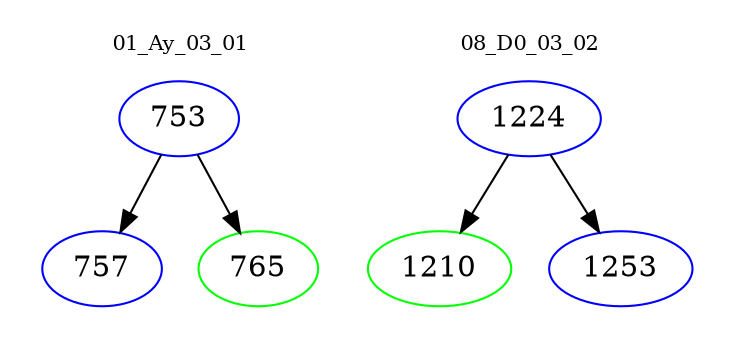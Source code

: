 digraph{
subgraph cluster_0 {
color = white
label = "01_Ay_03_01";
fontsize=10;
T0_753 [label="753", color="blue"]
T0_753 -> T0_757 [color="black"]
T0_757 [label="757", color="blue"]
T0_753 -> T0_765 [color="black"]
T0_765 [label="765", color="green"]
}
subgraph cluster_1 {
color = white
label = "08_D0_03_02";
fontsize=10;
T1_1224 [label="1224", color="blue"]
T1_1224 -> T1_1210 [color="black"]
T1_1210 [label="1210", color="green"]
T1_1224 -> T1_1253 [color="black"]
T1_1253 [label="1253", color="blue"]
}
}
